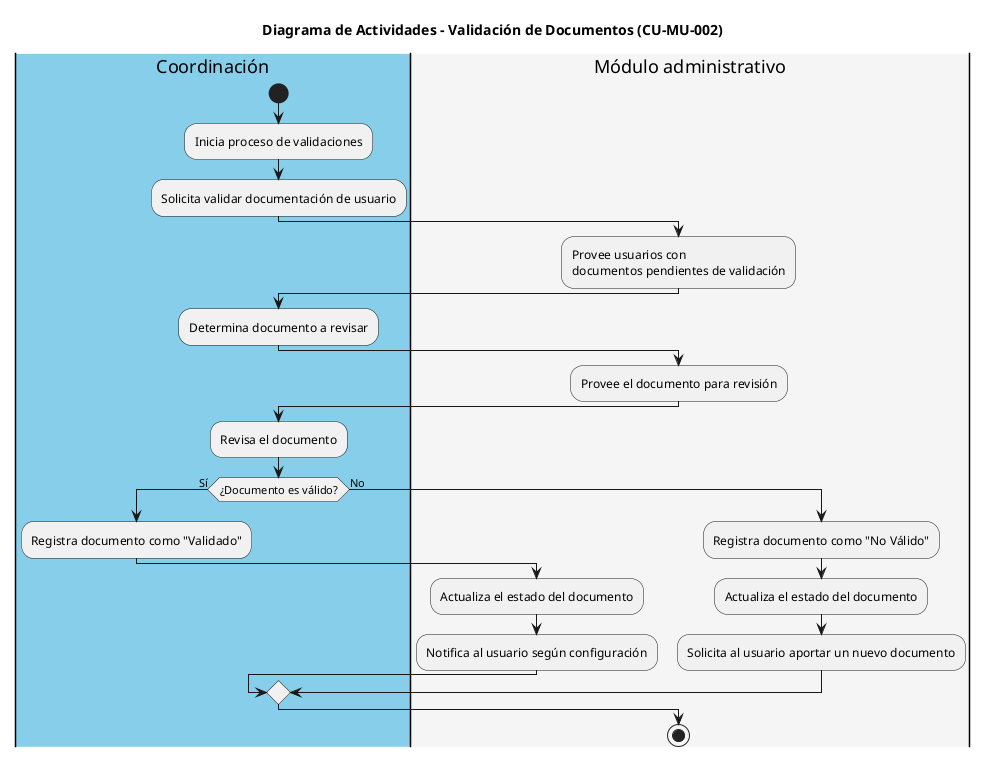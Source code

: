 @startuml CU-MU-002_Validacion_Documentos
title Diagrama de Actividades - Validación de Documentos (CU-MU-002)

|#skyblue|Coordinación|
start
:Inicia proceso de validaciones;
:Solicita validar documentación de usuario;

|#whitesmoke|Módulo administrativo|
:Provee usuarios con
documentos pendientes de validación;

|#skyblue|Coordinación|
:Determina documento a revisar;

|#whitesmoke|Módulo administrativo|
:Provee el documento para revisión;

|#skyblue|Coordinación|
:Revisa el documento;
if (¿Documento es válido?) then (Sí)
  :Registra documento como "Validado";
  |#whitesmoke|Módulo administrativo|
  :Actualiza el estado del documento;
  :Notifica al usuario según configuración;
else (No)
  :Registra documento como "No Válido";
  |#whitesmoke|Módulo administrativo|
  :Actualiza el estado del documento;
  :Solicita al usuario aportar un nuevo documento;
endif
stop
@enduml